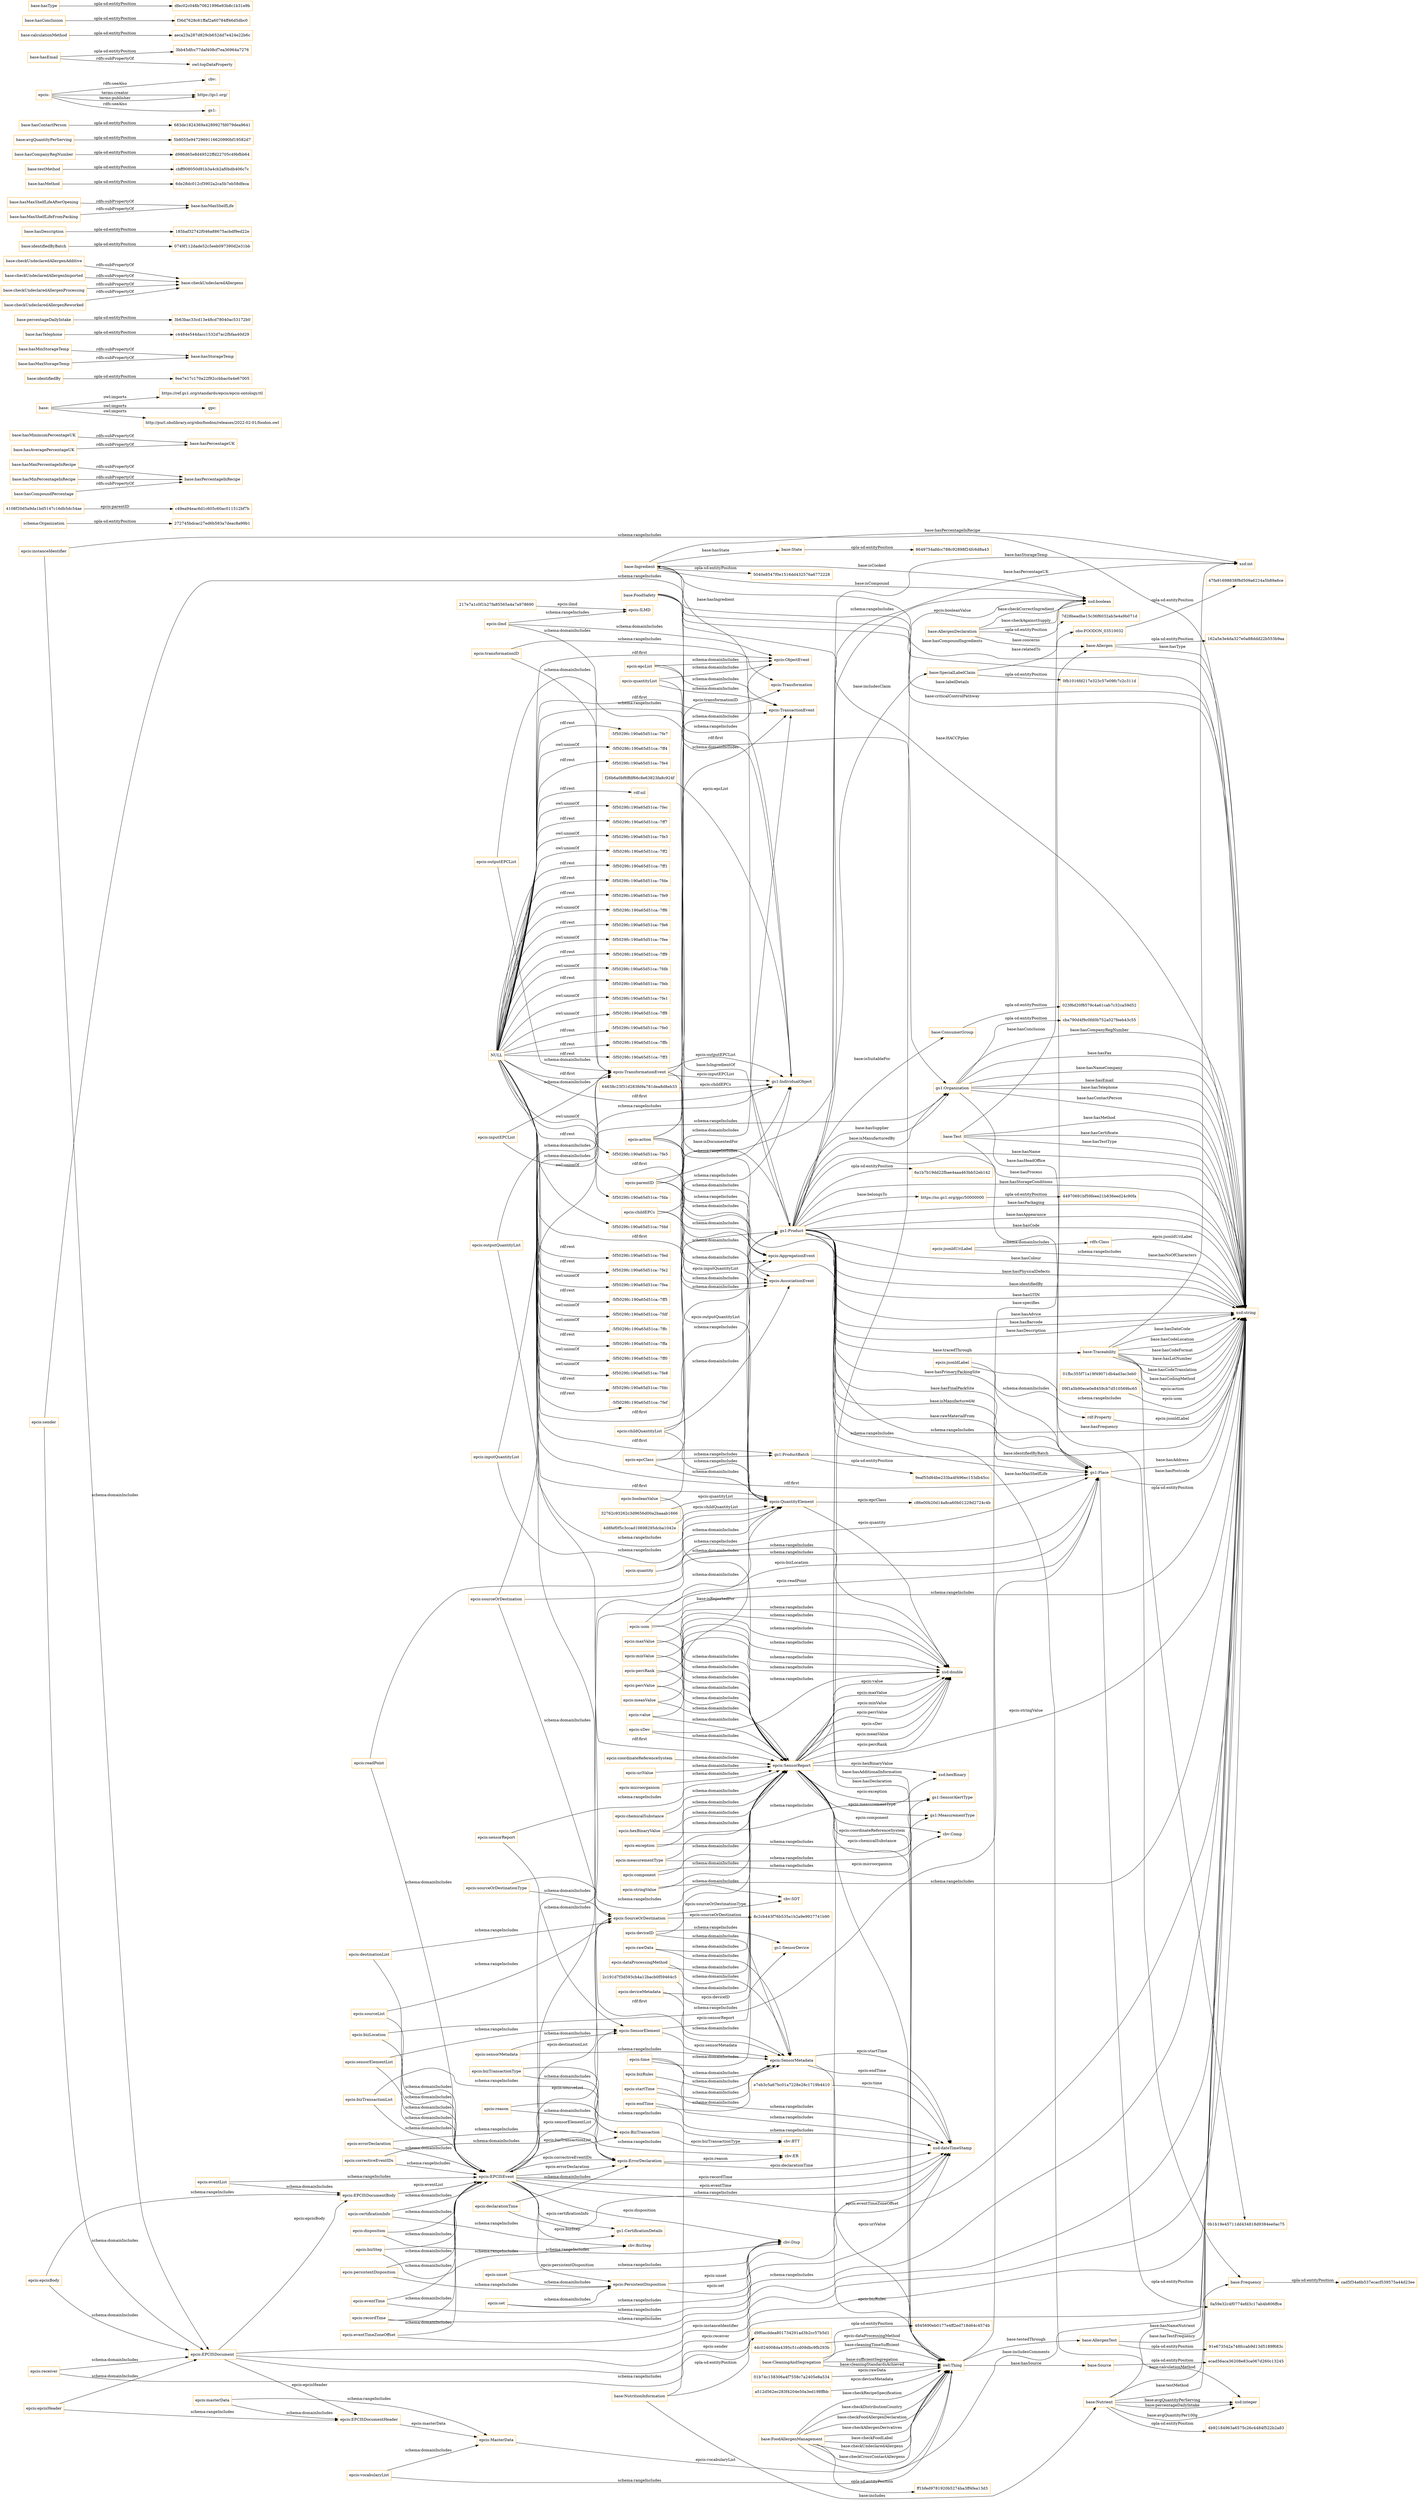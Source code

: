 digraph ar2dtool_diagram { 
rankdir=LR;
size="1501"
node [shape = rectangle, color="orange"]; "base:Test" "base:Ingredient" "base:Frequency" "base:SpecialLabelClaim" "gs1:Product" "gs1:ProductBatch" "base:Traceability" "base:Allergen" "schema:Organization" "base:NutritionInformation" "base:CleaningAndSegregation" "gs1:Place" "base:State" "base:Nutrient" "base:AllergenDeclaration" "base:Source" "base:FoodSafety" "base:FoodAllergenManagement" "base:ConsumerGroup" "gs1:Organization" "base:AllergenTest" "epcis:QuantityElement" "01b74c158306a4f7558c7a2405e8a534" "epcis:AggregationEvent" "32762c93262c3d9656d00a2baaab1666" "epcis:BizTransaction" "217e7a1c0f1b27fa85565a4a7a978690" "epcis:SourceOrDestination" "c49ea94eac6d1c605c60ac011512bf7b" "epcis:ErrorDeclaration" "epcis:MasterData" "epcis:ILMD" "epcis:TransformationEvent" "4108f20d5a9da1bd5147c16db5dc54ae" "epcis:EPCISDocumentHeader" "epcis:EPCISEvent" "c86e00b20d14a8ca60b01229d2724c4b" "f26b6a0bf6ffdf66c8e63823fa8c924f" "epcis:AssociationEvent" "epcis:TransactionEvent" "a512d562ec283f4204e50a3ed198ffbb" "epcis:SensorElement" "epcis:ObjectEvent" "8c2cb443f76b535a1b2a9e9927741b90" "4d8fef0f5c3ccad10698295dcba1042e" "epcis:SensorReport" "4dc024008da4395c51cd09dbc9fb293b" "01fbc355f71a19f49071db4ad3ac3eb0" "e7eb3c5a67bc01a7228e28c1719b4410" "2c191d7f3d593cb4a12bacb0f59464c5" "64638c23f31d283fd9a781dea8d8eb33" "epcis:Transformation" "09f1a5b90ece0e8459cb7d510569bc65" "epcis:EPCISDocument" "epcis:PersistentDisposition" "epcis:SensorMetadata" "epcis:EPCISDocumentBody" ; /*classes style*/
	"epcis:uom" -> "xsd:string" [ label = "schema:rangeIncludes" ];
	"epcis:uom" -> "epcis:QuantityElement" [ label = "schema:domainIncludes" ];
	"epcis:uom" -> "epcis:SensorReport" [ label = "schema:domainIncludes" ];
	"epcis:unset" -> "cbv:Disp" [ label = "schema:rangeIncludes" ];
	"epcis:unset" -> "epcis:PersistentDisposition" [ label = "schema:domainIncludes" ];
	"epcis:sensorMetadata" -> "epcis:SensorMetadata" [ label = "schema:rangeIncludes" ];
	"epcis:sensorMetadata" -> "epcis:SensorElement" [ label = "schema:domainIncludes" ];
	"epcis:epcList" -> "epcis:TransactionEvent" [ label = "schema:domainIncludes" ];
	"epcis:epcList" -> "epcis:ObjectEvent" [ label = "schema:domainIncludes" ];
	"epcis:epcList" -> "gs1:IndividualObject" [ label = "schema:rangeIncludes" ];
	"epcis:sourceOrDestination" -> "gs1:Place" [ label = "schema:rangeIncludes" ];
	"epcis:sourceOrDestination" -> "epcis:SourceOrDestination" [ label = "schema:domainIncludes" ];
	"epcis:sourceOrDestination" -> "gs1:Organization" [ label = "schema:rangeIncludes" ];
	"epcis:eventTime" -> "xsd:dateTimeStamp" [ label = "schema:rangeIncludes" ];
	"epcis:eventTime" -> "epcis:EPCISEvent" [ label = "schema:domainIncludes" ];
	"epcis:quantityList" -> "epcis:ObjectEvent" [ label = "schema:domainIncludes" ];
	"epcis:quantityList" -> "epcis:TransactionEvent" [ label = "schema:domainIncludes" ];
	"epcis:quantityList" -> "epcis:QuantityElement" [ label = "schema:rangeIncludes" ];
	"epcis:receiver" -> "epcis:EPCISDocument" [ label = "schema:domainIncludes" ];
	"epcis:receiver" -> "xsd:string" [ label = "schema:rangeIncludes" ];
	"base:Nutrient" -> "4b92184963a6575c26c4484f522b2a83" [ label = "opla-sd:entityPosition" ];
	"epcis:bizTransactionType" -> "epcis:BizTransaction" [ label = "schema:domainIncludes" ];
	"epcis:bizTransactionType" -> "cbv:BTT" [ label = "schema:rangeIncludes" ];
	"epcis:masterData" -> "epcis:EPCISDocumentHeader" [ label = "schema:domainIncludes" ];
	"epcis:masterData" -> "epcis:MasterData" [ label = "schema:rangeIncludes" ];
	"base:hasMaxPercentageInRecipe" -> "base:hasPercentageInRecipe" [ label = "rdfs:subPropertyOf" ];
	"base:hasMinimumPercentageUK" -> "base:hasPercentageUK" [ label = "rdfs:subPropertyOf" ];
	"base:" -> "https://ref.gs1.org/standards/epcis/epcis-ontology.ttl" [ label = "owl:imports" ];
	"base:" -> "gpc:" [ label = "owl:imports" ];
	"base:" -> "http://purl.obolibrary.org/obo/foodon/releases/2022-02-01/foodon.owl" [ label = "owl:imports" ];
	"epcis:booleanValue" -> "epcis:SensorReport" [ label = "schema:domainIncludes" ];
	"epcis:booleanValue" -> "xsd:boolean" [ label = "schema:rangeIncludes" ];
	"base:identifiedBy" -> "9ee7e17c170a22f92ccbbac0a4e67005" [ label = "opla-sd:entityPosition" ];
	"epcis:quantity" -> "xsd:double" [ label = "schema:rangeIncludes" ];
	"epcis:quantity" -> "epcis:QuantityElement" [ label = "schema:domainIncludes" ];
	"base:hasMinStorageTemp" -> "base:hasStorageTemp" [ label = "rdfs:subPropertyOf" ];
	"base:hasMinPercentageInRecipe" -> "base:hasPercentageInRecipe" [ label = "rdfs:subPropertyOf" ];
	"base:Ingredient" -> "5040e8547f0e1516dd432576a6772228" [ label = "opla-sd:entityPosition" ];
	"epcis:startTime" -> "epcis:SensorMetadata" [ label = "schema:domainIncludes" ];
	"epcis:startTime" -> "xsd:dateTimeStamp" [ label = "schema:rangeIncludes" ];
	"epcis:hexBinaryValue" -> "xsd:hexBinary" [ label = "schema:rangeIncludes" ];
	"epcis:hexBinaryValue" -> "epcis:SensorReport" [ label = "schema:domainIncludes" ];
	"epcis:certificationInfo" -> "gs1:CertificationDetails" [ label = "schema:rangeIncludes" ];
	"epcis:certificationInfo" -> "epcis:EPCISEvent" [ label = "schema:domainIncludes" ];
	"base:FoodAllergenManagement" -> "ff1bfed9781920b5274ba3ff4fea13d3" [ label = "opla-sd:entityPosition" ];
	"epcis:sourceList" -> "epcis:SourceOrDestination" [ label = "schema:rangeIncludes" ];
	"epcis:sourceList" -> "epcis:EPCISEvent" [ label = "schema:domainIncludes" ];
	"epcis:reason" -> "epcis:ErrorDeclaration" [ label = "schema:domainIncludes" ];
	"epcis:reason" -> "cbv:ER" [ label = "schema:rangeIncludes" ];
	"schema:Organization" -> "272745bdcac27ed6b583a7deac8a99b1" [ label = "opla-sd:entityPosition" ];
	"base:hasTelephone" -> "c4484e544dacc1532d7ac2fbfaa40d29" [ label = "opla-sd:entityPosition" ];
	"base:percentageDailyIntake" -> "3b63bac33cd13e48cd78040ac53172b0" [ label = "opla-sd:entityPosition" ];
	"epcis:parentID" -> "epcis:TransactionEvent" [ label = "schema:domainIncludes" ];
	"epcis:parentID" -> "epcis:AssociationEvent" [ label = "schema:domainIncludes" ];
	"epcis:parentID" -> "gs1:IndividualObject" [ label = "schema:rangeIncludes" ];
	"epcis:parentID" -> "gs1:Place" [ label = "schema:rangeIncludes" ];
	"epcis:parentID" -> "epcis:AggregationEvent" [ label = "schema:domainIncludes" ];
	"epcis:uriValue" -> "epcis:SensorReport" [ label = "schema:domainIncludes" ];
	"epcis:recordTime" -> "epcis:EPCISEvent" [ label = "schema:domainIncludes" ];
	"epcis:recordTime" -> "xsd:dateTimeStamp" [ label = "schema:rangeIncludes" ];
	"epcis:deviceID" -> "gs1:SensorDevice" [ label = "schema:rangeIncludes" ];
	"epcis:deviceID" -> "epcis:SensorMetadata" [ label = "schema:domainIncludes" ];
	"epcis:deviceID" -> "epcis:SensorReport" [ label = "schema:domainIncludes" ];
	"epcis:ilmd" -> "epcis:ObjectEvent" [ label = "schema:domainIncludes" ];
	"epcis:ilmd" -> "epcis:ILMD" [ label = "schema:rangeIncludes" ];
	"epcis:ilmd" -> "epcis:TransformationEvent" [ label = "schema:domainIncludes" ];
	"base:checkUndeclaredAllergenAdditive" -> "base:checkUndeclaredAllergens" [ label = "rdfs:subPropertyOf" ];
	"epcis:bizRules" -> "epcis:SensorMetadata" [ label = "schema:domainIncludes" ];
	"epcis:meanValue" -> "epcis:SensorReport" [ label = "schema:domainIncludes" ];
	"epcis:meanValue" -> "xsd:double" [ label = "schema:rangeIncludes" ];
	"epcis:microorganism" -> "epcis:SensorReport" [ label = "schema:domainIncludes" ];
	"epcis:value" -> "epcis:SensorReport" [ label = "schema:domainIncludes" ];
	"epcis:value" -> "xsd:double" [ label = "schema:rangeIncludes" ];
	"epcis:sender" -> "xsd:string" [ label = "schema:rangeIncludes" ];
	"epcis:sender" -> "epcis:EPCISDocument" [ label = "schema:domainIncludes" ];
	"https://ns.gs1.org/gpc/50000000" -> "44970691bf59feee21b836eed24c90fa" [ label = "opla-sd:entityPosition" ];
	"epcis:endTime" -> "epcis:SensorMetadata" [ label = "schema:domainIncludes" ];
	"epcis:endTime" -> "xsd:dateTimeStamp" [ label = "schema:rangeIncludes" ];
	"epcis:sDev" -> "xsd:double" [ label = "schema:rangeIncludes" ];
	"epcis:sDev" -> "epcis:SensorReport" [ label = "schema:domainIncludes" ];
	"epcis:epcisBody" -> "epcis:EPCISDocument" [ label = "schema:domainIncludes" ];
	"epcis:epcisBody" -> "epcis:EPCISDocumentBody" [ label = "schema:rangeIncludes" ];
	"epcis:instanceIdentifier" -> "epcis:EPCISDocument" [ label = "schema:domainIncludes" ];
	"epcis:instanceIdentifier" -> "xsd:string" [ label = "schema:rangeIncludes" ];
	"gs1:Place" -> "0a59e32c4f0774efd3c17ab4b806ffce" [ label = "opla-sd:entityPosition" ];
	"epcis:exception" -> "gs1:SensorAlertType" [ label = "schema:rangeIncludes" ];
	"epcis:exception" -> "epcis:SensorReport" [ label = "schema:domainIncludes" ];
	"epcis:maxValue" -> "xsd:double" [ label = "schema:rangeIncludes" ];
	"epcis:maxValue" -> "epcis:SensorReport" [ label = "schema:domainIncludes" ];
	"base:AllergenTest" -> "91e673542a748fccab9d13d5189f683c" [ label = "opla-sd:entityPosition" ];
	"gs1:ProductBatch" -> "9eaf55d64be233ba4f496ec153db45cc" [ label = "opla-sd:entityPosition" ];
	"epcis:action" -> "xsd:string" [ label = "schema:rangeIncludes" ];
	"epcis:action" -> "epcis:AggregationEvent" [ label = "schema:domainIncludes" ];
	"epcis:action" -> "epcis:AssociationEvent" [ label = "schema:domainIncludes" ];
	"epcis:action" -> "epcis:ObjectEvent" [ label = "schema:domainIncludes" ];
	"epcis:action" -> "epcis:TransactionEvent" [ label = "schema:domainIncludes" ];
	"base:AllergenDeclaration" -> "7d28beadbe15c36f6032ab3e4a9b071d" [ label = "opla-sd:entityPosition" ];
	"epcis:rawData" -> "epcis:SensorReport" [ label = "schema:domainIncludes" ];
	"epcis:rawData" -> "epcis:SensorMetadata" [ label = "schema:domainIncludes" ];
	"epcis:epcClass" -> "epcis:QuantityElement" [ label = "schema:domainIncludes" ];
	"epcis:epcClass" -> "gs1:Product" [ label = "schema:rangeIncludes" ];
	"epcis:epcClass" -> "gs1:ProductBatch" [ label = "schema:rangeIncludes" ];
	"epcis:eventTimeZoneOffset" -> "xsd:string" [ label = "schema:rangeIncludes" ];
	"epcis:eventTimeZoneOffset" -> "epcis:EPCISEvent" [ label = "schema:domainIncludes" ];
	"base:identifiedByBatch" -> "0749f112dade52c5eeb097390d2e31bb" [ label = "opla-sd:entityPosition" ];
	"epcis:persistentDisposition" -> "epcis:EPCISEvent" [ label = "schema:domainIncludes" ];
	"epcis:persistentDisposition" -> "epcis:PersistentDisposition" [ label = "schema:rangeIncludes" ];
	"base:hasDescription" -> "185baf32742f046a88675acbdf9ed22e" [ label = "opla-sd:entityPosition" ];
	"base:hasMaxShelfLifeAfterOpening" -> "base:hasMaxShelfLife" [ label = "rdfs:subPropertyOf" ];
	"epcis:jsonldLabel" -> "rdf:Property" [ label = "schema:domainIncludes" ];
	"epcis:jsonldLabel" -> "xsd:string" [ label = "schema:rangeIncludes" ];
	"epcis:dataProcessingMethod" -> "epcis:SensorReport" [ label = "schema:domainIncludes" ];
	"epcis:dataProcessingMethod" -> "epcis:SensorMetadata" [ label = "schema:domainIncludes" ];
	"base:hasMaxStorageTemp" -> "base:hasStorageTemp" [ label = "rdfs:subPropertyOf" ];
	"epcis:transformationID" -> "epcis:Transformation" [ label = "schema:rangeIncludes" ];
	"epcis:transformationID" -> "epcis:TransformationEvent" [ label = "schema:domainIncludes" ];
	"epcis:epcisHeader" -> "epcis:EPCISDocumentHeader" [ label = "schema:rangeIncludes" ];
	"epcis:epcisHeader" -> "epcis:EPCISDocument" [ label = "schema:domainIncludes" ];
	"epcis:errorDeclaration" -> "epcis:EPCISEvent" [ label = "schema:domainIncludes" ];
	"epcis:errorDeclaration" -> "epcis:ErrorDeclaration" [ label = "schema:rangeIncludes" ];
	"epcis:inputEPCList" -> "gs1:IndividualObject" [ label = "schema:rangeIncludes" ];
	"epcis:inputEPCList" -> "epcis:TransformationEvent" [ label = "schema:domainIncludes" ];
	"base:hasMethod" -> "6de28dc012cf3902a2ca5b7eb58dfeca" [ label = "opla-sd:entityPosition" ];
	"epcis:component" -> "epcis:SensorReport" [ label = "schema:domainIncludes" ];
	"epcis:component" -> "cbv:Comp" [ label = "schema:rangeIncludes" ];
	"epcis:set" -> "epcis:PersistentDisposition" [ label = "schema:domainIncludes" ];
	"epcis:set" -> "cbv:Disp" [ label = "schema:rangeIncludes" ];
	"epcis:outputQuantityList" -> "epcis:TransformationEvent" [ label = "schema:domainIncludes" ];
	"epcis:outputQuantityList" -> "epcis:QuantityElement" [ label = "schema:rangeIncludes" ];
	"epcis:destinationList" -> "epcis:EPCISEvent" [ label = "schema:domainIncludes" ];
	"epcis:destinationList" -> "epcis:SourceOrDestination" [ label = "schema:rangeIncludes" ];
	"base:hasCompoundPercentage" -> "base:hasPercentageInRecipe" [ label = "rdfs:subPropertyOf" ];
	"epcis:deviceMetadata" -> "epcis:SensorReport" [ label = "schema:domainIncludes" ];
	"epcis:deviceMetadata" -> "epcis:SensorMetadata" [ label = "schema:domainIncludes" ];
	"gs1:Organization" -> "cba790d4f9c0fd0b752a027feeb43c55" [ label = "opla-sd:entityPosition" ];
	"epcis:chemicalSubstance" -> "epcis:SensorReport" [ label = "schema:domainIncludes" ];
	"epcis:sourceOrDestinationType" -> "epcis:SourceOrDestination" [ label = "schema:domainIncludes" ];
	"epcis:sourceOrDestinationType" -> "cbv:SDT" [ label = "schema:rangeIncludes" ];
	"epcis:measurementType" -> "gs1:MeasurementType" [ label = "schema:rangeIncludes" ];
	"epcis:measurementType" -> "epcis:SensorReport" [ label = "schema:domainIncludes" ];
	"epcis:bizLocation" -> "epcis:EPCISEvent" [ label = "schema:domainIncludes" ];
	"epcis:bizLocation" -> "gs1:Place" [ label = "schema:rangeIncludes" ];
	"epcis:outputEPCList" -> "epcis:TransformationEvent" [ label = "schema:domainIncludes" ];
	"epcis:outputEPCList" -> "gs1:IndividualObject" [ label = "schema:rangeIncludes" ];
	"epcis:stringValue" -> "epcis:SensorReport" [ label = "schema:domainIncludes" ];
	"epcis:stringValue" -> "xsd:string" [ label = "schema:rangeIncludes" ];
	"epcis:jsonldUriLabel" -> "xsd:string" [ label = "schema:rangeIncludes" ];
	"epcis:jsonldUriLabel" -> "rdfs:Class" [ label = "schema:domainIncludes" ];
	"base:ConsumerGroup" -> "023f6d20f8579c4a61cab7c32ca59d52" [ label = "opla-sd:entityPosition" ];
	"epcis:bizTransactionList" -> "epcis:BizTransaction" [ label = "schema:rangeIncludes" ];
	"epcis:bizTransactionList" -> "epcis:EPCISEvent" [ label = "schema:domainIncludes" ];
	"base:CleaningAndSegregation" -> "4845690eb0177e4ff2ed718d64c4574b" [ label = "opla-sd:entityPosition" ];
	"base:Traceability" -> "0b1b19e45711dd434818d9384ee0ac75" [ label = "opla-sd:entityPosition" ];
	"base:Allergen" -> "162a5e3e4da327e0a88ddd22b553b9aa" [ label = "opla-sd:entityPosition" ];
	"base:Source" -> "ecad56aca36208e83ca067d260c13245" [ label = "opla-sd:entityPosition" ];
	"base:checkUndeclaredAllergenImported" -> "base:checkUndeclaredAllergens" [ label = "rdfs:subPropertyOf" ];
	"epcis:minValue" -> "epcis:SensorReport" [ label = "schema:domainIncludes" ];
	"epcis:minValue" -> "xsd:double" [ label = "schema:rangeIncludes" ];
	"epcis:disposition" -> "cbv:Disp" [ label = "schema:rangeIncludes" ];
	"epcis:disposition" -> "epcis:EPCISEvent" [ label = "schema:domainIncludes" ];
	"base:testMethod" -> "cbff908050d91b3a4cb2af0bdb406c7c" [ label = "opla-sd:entityPosition" ];
	"epcis:sensorElementList" -> "epcis:SensorElement" [ label = "schema:rangeIncludes" ];
	"epcis:sensorElementList" -> "epcis:EPCISEvent" [ label = "schema:domainIncludes" ];
	"base:hasCompanyRegNumber" -> "d986d65e8d49522ffd22705c49bfbb64" [ label = "opla-sd:entityPosition" ];
	"epcis:time" -> "xsd:dateTimeStamp" [ label = "schema:rangeIncludes" ];
	"epcis:time" -> "epcis:SensorReport" [ label = "schema:domainIncludes" ];
	"epcis:time" -> "epcis:SensorMetadata" [ label = "schema:domainIncludes" ];
	"base:avgQuantityPerServing" -> "5b8055e9472969116620990bf19582d7" [ label = "opla-sd:entityPosition" ];
	"base:State" -> "8649754afdcc788c92898f24fc6d8a43" [ label = "opla-sd:entityPosition" ];
	"base:SpecialLabelClaim" -> "0fb1016fd217e323c57e09fc7c2c311d" [ label = "opla-sd:entityPosition" ];
	"base:checkUndeclaredAllergenProcessing" -> "base:checkUndeclaredAllergens" [ label = "rdfs:subPropertyOf" ];
	"base:hasContactPerson" -> "683de1824369a4289927fd079dea9641" [ label = "opla-sd:entityPosition" ];
	"epcis:inputQuantityList" -> "epcis:QuantityElement" [ label = "schema:rangeIncludes" ];
	"epcis:inputQuantityList" -> "epcis:TransformationEvent" [ label = "schema:domainIncludes" ];
	"NULL" -> "gs1:IndividualObject" [ label = "rdf:first" ];
	"NULL" -> "-5f5029fc:190a65d51ca:-7fe5" [ label = "owl:unionOf" ];
	"NULL" -> "gs1:Organization" [ label = "rdf:first" ];
	"NULL" -> "epcis:TransformationEvent" [ label = "rdf:first" ];
	"NULL" -> "-5f5029fc:190a65d51ca:-7fda" [ label = "rdf:rest" ];
	"NULL" -> "epcis:QuantityElement" [ label = "rdf:first" ];
	"NULL" -> "-5f5029fc:190a65d51ca:-7fdd" [ label = "owl:unionOf" ];
	"NULL" -> "-5f5029fc:190a65d51ca:-7fed" [ label = "rdf:rest" ];
	"NULL" -> "-5f5029fc:190a65d51ca:-7fe2" [ label = "rdf:rest" ];
	"NULL" -> "-5f5029fc:190a65d51ca:-7fea" [ label = "owl:unionOf" ];
	"NULL" -> "-5f5029fc:190a65d51ca:-7ff5" [ label = "rdf:rest" ];
	"NULL" -> "-5f5029fc:190a65d51ca:-7fdf" [ label = "owl:unionOf" ];
	"NULL" -> "-5f5029fc:190a65d51ca:-7ffc" [ label = "owl:unionOf" ];
	"NULL" -> "-5f5029fc:190a65d51ca:-7ffa" [ label = "rdf:rest" ];
	"NULL" -> "-5f5029fc:190a65d51ca:-7ff0" [ label = "owl:unionOf" ];
	"NULL" -> "-5f5029fc:190a65d51ca:-7fe8" [ label = "owl:unionOf" ];
	"NULL" -> "-5f5029fc:190a65d51ca:-7fdc" [ label = "rdf:rest" ];
	"NULL" -> "-5f5029fc:190a65d51ca:-7fef" [ label = "rdf:rest" ];
	"NULL" -> "epcis:ObjectEvent" [ label = "rdf:first" ];
	"NULL" -> "-5f5029fc:190a65d51ca:-7fe7" [ label = "rdf:rest" ];
	"NULL" -> "epcis:SensorReport" [ label = "rdf:first" ];
	"NULL" -> "-5f5029fc:190a65d51ca:-7ff4" [ label = "owl:unionOf" ];
	"NULL" -> "-5f5029fc:190a65d51ca:-7fe4" [ label = "rdf:rest" ];
	"NULL" -> "rdf:nil" [ label = "rdf:rest" ];
	"NULL" -> "gs1:Place" [ label = "rdf:first" ];
	"NULL" -> "-5f5029fc:190a65d51ca:-7fec" [ label = "owl:unionOf" ];
	"NULL" -> "-5f5029fc:190a65d51ca:-7ff7" [ label = "rdf:rest" ];
	"NULL" -> "-5f5029fc:190a65d51ca:-7fe3" [ label = "owl:unionOf" ];
	"NULL" -> "-5f5029fc:190a65d51ca:-7ff2" [ label = "owl:unionOf" ];
	"NULL" -> "epcis:TransactionEvent" [ label = "rdf:first" ];
	"NULL" -> "-5f5029fc:190a65d51ca:-7ff1" [ label = "rdf:rest" ];
	"NULL" -> "gs1:Product" [ label = "rdf:first" ];
	"NULL" -> "-5f5029fc:190a65d51ca:-7fde" [ label = "rdf:rest" ];
	"NULL" -> "epcis:SensorMetadata" [ label = "rdf:first" ];
	"NULL" -> "-5f5029fc:190a65d51ca:-7fe9" [ label = "rdf:rest" ];
	"NULL" -> "gs1:ProductBatch" [ label = "rdf:first" ];
	"NULL" -> "epcis:AggregationEvent" [ label = "rdf:first" ];
	"NULL" -> "-5f5029fc:190a65d51ca:-7ff6" [ label = "owl:unionOf" ];
	"NULL" -> "-5f5029fc:190a65d51ca:-7fe6" [ label = "rdf:rest" ];
	"NULL" -> "-5f5029fc:190a65d51ca:-7fee" [ label = "owl:unionOf" ];
	"NULL" -> "-5f5029fc:190a65d51ca:-7ff9" [ label = "rdf:rest" ];
	"NULL" -> "-5f5029fc:190a65d51ca:-7fdb" [ label = "owl:unionOf" ];
	"NULL" -> "-5f5029fc:190a65d51ca:-7feb" [ label = "rdf:rest" ];
	"NULL" -> "epcis:AssociationEvent" [ label = "rdf:first" ];
	"NULL" -> "-5f5029fc:190a65d51ca:-7fe1" [ label = "owl:unionOf" ];
	"NULL" -> "-5f5029fc:190a65d51ca:-7ff8" [ label = "owl:unionOf" ];
	"NULL" -> "-5f5029fc:190a65d51ca:-7fe0" [ label = "rdf:rest" ];
	"NULL" -> "-5f5029fc:190a65d51ca:-7ffb" [ label = "rdf:rest" ];
	"NULL" -> "-5f5029fc:190a65d51ca:-7ff3" [ label = "rdf:rest" ];
	"epcis:" -> "cbv:" [ label = "rdfs:seeAlso" ];
	"epcis:" -> "https://gs1.org/" [ label = "terms:creator" ];
	"epcis:" -> "gs1:" [ label = "rdfs:seeAlso" ];
	"epcis:" -> "https://gs1.org/" [ label = "terms:publisher" ];
	"epcis:correctiveEventIDs" -> "epcis:ErrorDeclaration" [ label = "schema:domainIncludes" ];
	"epcis:correctiveEventIDs" -> "epcis:EPCISEvent" [ label = "schema:rangeIncludes" ];
	"epcis:readPoint" -> "gs1:Place" [ label = "schema:rangeIncludes" ];
	"epcis:readPoint" -> "epcis:EPCISEvent" [ label = "schema:domainIncludes" ];
	"obo:FOODON_03510032" -> "47fa91698838f8d509a6224a5b89a6ce" [ label = "opla-sd:entityPosition" ];
	"base:hasAveragePercentageUK" -> "base:hasPercentageUK" [ label = "rdfs:subPropertyOf" ];
	"gs1:Product" -> "6a1b7b19dd22fbae4aaa463bb52eb142" [ label = "opla-sd:entityPosition" ];
	"base:Frequency" -> "cad5f34a6b537ecacf539575a44d23ee" [ label = "opla-sd:entityPosition" ];
	"epcis:coordinateReferenceSystem" -> "epcis:SensorReport" [ label = "schema:domainIncludes" ];
	"base:checkUndeclaredAllergenReworked" -> "base:checkUndeclaredAllergens" [ label = "rdfs:subPropertyOf" ];
	"base:hasEmail" -> "3bb45dfcc77daf408cf7ea36964a7276" [ label = "opla-sd:entityPosition" ];
	"base:hasEmail" -> "owl:topDataProperty" [ label = "rdfs:subPropertyOf" ];
	"base:calculationMethod" -> "aeca23a287d829cb652dd7e424e22b6c" [ label = "opla-sd:entityPosition" ];
	"base:hasConclusion" -> "f36d7628c61ffaf2a60784ff46d5dbc0" [ label = "opla-sd:entityPosition" ];
	"epcis:percRank" -> "xsd:double" [ label = "schema:rangeIncludes" ];
	"epcis:percRank" -> "epcis:SensorReport" [ label = "schema:domainIncludes" ];
	"epcis:percValue" -> "xsd:double" [ label = "schema:rangeIncludes" ];
	"epcis:percValue" -> "epcis:SensorReport" [ label = "schema:domainIncludes" ];
	"epcis:eventList" -> "epcis:EPCISEvent" [ label = "schema:rangeIncludes" ];
	"epcis:eventList" -> "epcis:EPCISDocumentBody" [ label = "schema:domainIncludes" ];
	"base:NutritionInformation" -> "d9f0acddea801734291ad3b2cc57b5d1" [ label = "opla-sd:entityPosition" ];
	"epcis:declarationTime" -> "epcis:ErrorDeclaration" [ label = "schema:domainIncludes" ];
	"epcis:declarationTime" -> "xsd:dateTimeStamp" [ label = "schema:rangeIncludes" ];
	"base:hasType" -> "dfec02c048b70621996e93b8c1b31e9b" [ label = "opla-sd:entityPosition" ];
	"epcis:bizStep" -> "epcis:EPCISEvent" [ label = "schema:domainIncludes" ];
	"epcis:bizStep" -> "cbv:BizStep" [ label = "schema:rangeIncludes" ];
	"epcis:childQuantityList" -> "epcis:AggregationEvent" [ label = "schema:domainIncludes" ];
	"epcis:childQuantityList" -> "epcis:QuantityElement" [ label = "schema:rangeIncludes" ];
	"epcis:childQuantityList" -> "epcis:AssociationEvent" [ label = "schema:domainIncludes" ];
	"epcis:sensorReport" -> "epcis:SensorElement" [ label = "schema:domainIncludes" ];
	"epcis:sensorReport" -> "epcis:SensorReport" [ label = "schema:rangeIncludes" ];
	"epcis:vocabularyList" -> "epcis:MasterData" [ label = "schema:domainIncludes" ];
	"epcis:vocabularyList" -> "owl:Thing" [ label = "schema:rangeIncludes" ];
	"epcis:childEPCs" -> "gs1:IndividualObject" [ label = "schema:rangeIncludes" ];
	"epcis:childEPCs" -> "epcis:AggregationEvent" [ label = "schema:domainIncludes" ];
	"epcis:childEPCs" -> "epcis:AssociationEvent" [ label = "schema:domainIncludes" ];
	"base:hasMaxShelfLifeFromPacking" -> "base:hasMaxShelfLife" [ label = "rdfs:subPropertyOf" ];
	"4108f20d5a9da1bd5147c16db5dc54ae" -> "c49ea94eac6d1c605c60ac011512bf7b" [ label = "epcis:parentID" ];
	"base:Nutrient" -> "xsd:integer" [ label = "base:avgQuantityPer100g" ];
	"gs1:Product" -> "base:ConsumerGroup" [ label = "base:isSuitableFor" ];
	"epcis:SensorReport" -> "xsd:double" [ label = "epcis:percValue" ];
	"gs1:Product" -> "xsd:string" [ label = "base:hasName" ];
	"owl:Thing" -> "base:AllergenTest" [ label = "base:testedThrough" ];
	"base:FoodAllergenManagement" -> "owl:Thing" [ label = "base:checkRecipeSpecification" ];
	"epcis:TransformationEvent" -> "gs1:IndividualObject" [ label = "epcis:outputEPCList" ];
	"epcis:SensorReport" -> "gs1:SensorAlertType" [ label = "epcis:exception" ];
	"gs1:Product" -> "gs1:Place" [ label = "base:isManufacturedAt" ];
	"epcis:EPCISDocument" -> "epcis:EPCISDocumentHeader" [ label = "epcis:epcisHeader" ];
	"epcis:EPCISEvent" -> "xsd:dateTimeStamp" [ label = "epcis:recordTime" ];
	"epcis:TransformationEvent" -> "epcis:Transformation" [ label = "epcis:transformationID" ];
	"rdf:Property" -> "xsd:string" [ label = "epcis:jsonldLabel" ];
	"base:NutritionInformation" -> "gs1:Product" [ label = "base:isReportedFor" ];
	"epcis:PersistentDisposition" -> "cbv:Disp" [ label = "epcis:unset" ];
	"base:CleaningAndSegregation" -> "owl:Thing" [ label = "base:cleaningStandardsAchieved" ];
	"gs1:Product" -> "base:Traceability" [ label = "base:tracedThrough" ];
	"base:Traceability" -> "xsd:string" [ label = "base:hasCodeLocation" ];
	"epcis:SensorReport" -> "xsd:string" [ label = "epcis:stringValue" ];
	"epcis:SensorReport" -> "xsd:double" [ label = "epcis:sDev" ];
	"base:CleaningAndSegregation" -> "owl:Thing" [ label = "base:cleaningTimeSufficient" ];
	"gs1:Product" -> "gs1:Organization" [ label = "base:isManufacturedBy" ];
	"gs1:Organization" -> "xsd:string" [ label = "base:hasCompanyRegNumber" ];
	"base:Traceability" -> "xsd:int" [ label = "base:hasNoOfCharacters" ];
	"base:Test" -> "xsd:string" [ label = "base:hasMethod" ];
	"epcis:EPCISEvent" -> "gs1:Place" [ label = "epcis:bizLocation" ];
	"epcis:SensorReport" -> "xsd:double" [ label = "epcis:meanValue" ];
	"base:FoodAllergenManagement" -> "owl:Thing" [ label = "base:checkDistributionCountry" ];
	"epcis:EPCISEvent" -> "epcis:SourceOrDestination" [ label = "epcis:destinationList" ];
	"epcis:SensorReport" -> "owl:Thing" [ label = "epcis:coordinateReferenceSystem" ];
	"base:FoodSafety" -> "xsd:string" [ label = "base:labelDetails" ];
	"epcis:QuantityElement" -> "xsd:double" [ label = "epcis:quantity" ];
	"epcis:PersistentDisposition" -> "cbv:Disp" [ label = "epcis:set" ];
	"base:Nutrient" -> "xsd:string" [ label = "base:calculationMethod" ];
	"gs1:Organization" -> "xsd:string" [ label = "base:hasFax" ];
	"base:Test" -> "xsd:string" [ label = "base:hasCertificate" ];
	"epcis:EPCISDocument" -> "xsd:string" [ label = "epcis:instanceIdentifier" ];
	"epcis:EPCISEvent" -> "gs1:Place" [ label = "epcis:readPoint" ];
	"epcis:SensorElement" -> "epcis:SensorMetadata" [ label = "epcis:sensorMetadata" ];
	"epcis:EPCISEvent" -> "xsd:string" [ label = "epcis:eventTimeZoneOffset" ];
	"epcis:SensorElement" -> "epcis:SensorReport" [ label = "epcis:sensorReport" ];
	"epcis:EPCISDocumentHeader" -> "epcis:MasterData" [ label = "epcis:masterData" ];
	"base:CleaningAndSegregation" -> "owl:Thing" [ label = "base:sufficientSegregation" ];
	"gs1:Product" -> "xsd:string" [ label = "base:hasProcess" ];
	"base:AllergenDeclaration" -> "xsd:boolean" [ label = "base:checkCorrectIngredient" ];
	"base:NutritionInformation" -> "base:Nutrient" [ label = "base:includes" ];
	"epcis:EPCISDocument" -> "epcis:EPCISDocumentBody" [ label = "epcis:epcisBody" ];
	"base:Ingredient" -> "xsd:string" [ label = "base:hasCompoundIngredients" ];
	"epcis:SensorMetadata" -> "xsd:dateTimeStamp" [ label = "epcis:startTime" ];
	"rdfs:Class" -> "xsd:string" [ label = "epcis:jsonldUriLabel" ];
	"epcis:MasterData" -> "owl:Thing" [ label = "epcis:vocabularyList" ];
	"gs1:Product" -> "gs1:Place" [ label = "base:rawMaterialFrom" ];
	"gs1:Product" -> "xsd:string" [ label = "base:hasStorageConditions" ];
	"gs1:Product" -> "xsd:integer" [ label = "base:hasMaxShelfLife" ];
	"epcis:BizTransaction" -> "cbv:BTT" [ label = "epcis:bizTransactionType" ];
	"base:Traceability" -> "xsd:string" [ label = "base:hasCodeFormat" ];
	"base:Nutrient" -> "xsd:integer" [ label = "base:avgQuantityPerServing" ];
	"gs1:Product" -> "xsd:int" [ label = "base:hasStorageTemp" ];
	"epcis:EPCISEvent" -> "xsd:dateTimeStamp" [ label = "epcis:eventTime" ];
	"epcis:QuantityElement" -> "c86e00b20d14a8ca60b01229d2724c4b" [ label = "epcis:epcClass" ];
	"base:AllergenDeclaration" -> "base:Allergen" [ label = "base:concerns" ];
	"epcis:EPCISEvent" -> "cbv:Disp" [ label = "epcis:disposition" ];
	"epcis:EPCISDocument" -> "xsd:string" [ label = "epcis:receiver" ];
	"gs1:Product" -> "xsd:string" [ label = "base:hasPackaging" ];
	"base:Allergen" -> "xsd:string" [ label = "base:hasType" ];
	"base:AllergenTest" -> "base:Frequency" [ label = "base:hasTestFrequency" ];
	"base:FoodAllergenManagement" -> "owl:Thing" [ label = "base:checkFoodAllergenDeclaration" ];
	"base:FoodAllergenManagement" -> "owl:Thing" [ label = "base:checkAllergenDerivatives" ];
	"base:Ingredient" -> "gs1:Product" [ label = "base:IsIngredientOf" ];
	"epcis:SensorReport" -> "xsd:double" [ label = "epcis:percRank" ];
	"217e7a1c0f1b27fa85565a4a7a978690" -> "epcis:ILMD" [ label = "epcis:ilmd" ];
	"owl:Thing" -> "base:Allergen" [ label = "base:specifies" ];
	"epcis:SourceOrDestination" -> "8c2cb443f76b535a1b2a9e9927741b90" [ label = "epcis:sourceOrDestination" ];
	"epcis:SensorReport" -> "owl:Thing" [ label = "epcis:chemicalSubstance" ];
	"base:Ingredient" -> "xsd:boolean" [ label = "base:isCompound" ];
	"epcis:SensorReport" -> "xsd:hexBinary" [ label = "epcis:hexBinaryValue" ];
	"base:Nutrient" -> "xsd:integer" [ label = "base:percentageDailyIntake" ];
	"gs1:Product" -> "xsd:string" [ label = "base:hasAppearance" ];
	"gs1:Organization" -> "xsd:string" [ label = "base:hasNameCompany" ];
	"gs1:Organization" -> "xsd:string" [ label = "base:hasEmail" ];
	"gs1:Organization" -> "xsd:string" [ label = "base:hasTelephone" ];
	"base:Ingredient" -> "xsd:int" [ label = "base:hasPercentageInRecipe" ];
	"epcis:SensorReport" -> "xsd:boolean" [ label = "epcis:booleanValue" ];
	"epcis:TransformationEvent" -> "epcis:QuantityElement" [ label = "epcis:inputQuantityList" ];
	"base:FoodSafety" -> "xsd:string" [ label = "base:criticalControlPathway" ];
	"epcis:EPCISDocumentBody" -> "epcis:EPCISEvent" [ label = "epcis:eventList" ];
	"base:Ingredient" -> "xsd:boolean" [ label = "base:isCooked" ];
	"base:Test" -> "xsd:boolean" [ label = "base:hasConclusion" ];
	"gs1:Product" -> "owl:Thing" [ label = "base:hasDeclaration" ];
	"gs1:Product" -> "gs1:Place" [ label = "base:hasPrimaryPackingSite" ];
	"gs1:Product" -> "xsd:string" [ label = "base:hasCode" ];
	"epcis:TransformationEvent" -> "epcis:QuantityElement" [ label = "epcis:outputQuantityList" ];
	"2c191d7f3d593cb4a12bacb0f59464c5" -> "gs1:SensorDevice" [ label = "epcis:deviceID" ];
	"a512d562ec283f4204e50a3ed198ffbb" -> "owl:Thing" [ label = "epcis:deviceMetadata" ];
	"base:FoodAllergenManagement" -> "owl:Thing" [ label = "base:checkFoodLabel" ];
	"base:Traceability" -> "xsd:string" [ label = "base:hasLotNumber" ];
	"base:Ingredient" -> "base:State" [ label = "base:hasState" ];
	"gs1:Product" -> "owl:Thing" [ label = "base:hasAdditionalInformation" ];
	"01fbc355f71a19f49071db4ad3ac3eb0" -> "xsd:string" [ label = "epcis:action" ];
	"base:FoodAllergenManagement" -> "xsd:string" [ label = "base:includesComments" ];
	"01b74c158306a4f7558c7a2405e8a534" -> "owl:Thing" [ label = "epcis:rawData" ];
	"gs1:Product" -> "xsd:string" [ label = "base:hasColour" ];
	"epcis:TransformationEvent" -> "gs1:IndividualObject" [ label = "epcis:inputEPCList" ];
	"owl:Thing" -> "base:Source" [ label = "base:hasSource" ];
	"epcis:SensorReport" -> "xsd:double" [ label = "epcis:value" ];
	"epcis:EPCISEvent" -> "epcis:SourceOrDestination" [ label = "epcis:sourceList" ];
	"epcis:EPCISEvent" -> "cbv:BizStep" [ label = "epcis:bizStep" ];
	"epcis:EPCISEvent" -> "gs1:CertificationDetails" [ label = "epcis:certificationInfo" ];
	"epcis:ErrorDeclaration" -> "epcis:EPCISEvent" [ label = "epcis:correctiveEventIDs" ];
	"epcis:ErrorDeclaration" -> "cbv:ER" [ label = "epcis:reason" ];
	"epcis:SensorReport" -> "owl:Thing" [ label = "epcis:microorganism" ];
	"base:Nutrient" -> "xsd:string" [ label = "base:testMethod" ];
	"base:FoodSafety" -> "gs1:Product" [ label = "base:isDocumentedFor" ];
	"gs1:Organization" -> "xsd:string" [ label = "base:hasContactPerson" ];
	"epcis:SensorReport" -> "owl:Thing" [ label = "epcis:uriValue" ];
	"epcis:SensorReport" -> "cbv:Comp" [ label = "epcis:component" ];
	"gs1:Product" -> "xsd:string" [ label = "base:hasPhysicalDefects" ];
	"base:SpecialLabelClaim" -> "obo:FOODON_03510032" [ label = "base:relatedTo" ];
	"base:Test" -> "base:Frequency" [ label = "base:hasFrequency" ];
	"gs1:Organization" -> "gs1:Place" [ label = "base:hasHeadOffice" ];
	"64638c23f31d283fd9a781dea8d8eb33" -> "gs1:IndividualObject" [ label = "epcis:childEPCs" ];
	"base:Traceability" -> "xsd:string" [ label = "base:hasCodeTranslation" ];
	"gs1:Place" -> "xsd:string" [ label = "base:hasAddress" ];
	"gs1:Product" -> "xsd:string" [ label = "base:identifiedBy" ];
	"32762c93262c3d9656d00a2baaab1666" -> "epcis:QuantityElement" [ label = "epcis:quantityList" ];
	"gs1:Product" -> "xsd:string" [ label = "base:hasGTIN" ];
	"gs1:Product" -> "gs1:Organization" [ label = "base:hasSupplier" ];
	"gs1:Product" -> "xsd:int" [ label = "base:hasPercentageUK" ];
	"base:FoodSafety" -> "xsd:string" [ label = "base:HACCPplan" ];
	"4dc024008da4395c51cd09dbc9fb293b" -> "owl:Thing" [ label = "epcis:dataProcessingMethod" ];
	"gs1:Place" -> "xsd:string" [ label = "base:hasPostcode" ];
	"epcis:EPCISEvent" -> "epcis:ErrorDeclaration" [ label = "epcis:errorDeclaration" ];
	"epcis:SourceOrDestination" -> "cbv:SDT" [ label = "epcis:sourceOrDestinationType" ];
	"epcis:SensorReport" -> "gs1:MeasurementType" [ label = "epcis:measurementType" ];
	"gs1:Product" -> "xsd:string" [ label = "base:hasAdvice" ];
	"e7eb3c5a67bc01a7228e28c1719b4410" -> "xsd:dateTimeStamp" [ label = "epcis:time" ];
	"base:AllergenDeclaration" -> "xsd:boolean" [ label = "base:checkAgainstSupply" ];
	"09f1a5b90ece0e8459cb7d510569bc65" -> "xsd:string" [ label = "epcis:uom" ];
	"epcis:EPCISEvent" -> "epcis:PersistentDisposition" [ label = "epcis:persistentDisposition" ];
	"epcis:ErrorDeclaration" -> "xsd:dateTimeStamp" [ label = "epcis:declarationTime" ];
	"epcis:SensorReport" -> "xsd:double" [ label = "epcis:maxValue" ];
	"gs1:Product" -> "base:SpecialLabelClaim" [ label = "base:includesClaim" ];
	"f26b6a0bf6ffdf66c8e63823fa8c924f" -> "gs1:IndividualObject" [ label = "epcis:epcList" ];
	"base:Traceability" -> "xsd:string" [ label = "base:hasCodingMethod" ];
	"base:Nutrient" -> "xsd:string" [ label = "base:hasNameNutrient" ];
	"gs1:Product" -> "xsd:string" [ label = "base:hasBarcode" ];
	"epcis:EPCISEvent" -> "epcis:SensorElement" [ label = "epcis:sensorElementList" ];
	"base:FoodAllergenManagement" -> "owl:Thing" [ label = "base:checkUndeclaredAllergens" ];
	"epcis:SensorMetadata" -> "xsd:dateTimeStamp" [ label = "epcis:endTime" ];
	"gs1:Product" -> "xsd:string" [ label = "base:hasDescription" ];
	"epcis:EPCISDocument" -> "xsd:string" [ label = "epcis:sender" ];
	"gs1:Product" -> "gs1:Place" [ label = "base:hasFinalPackSite" ];
	"epcis:SensorReport" -> "xsd:double" [ label = "epcis:minValue" ];
	"4d8fef0f5c3ccad10698295dcba1042e" -> "epcis:QuantityElement" [ label = "epcis:childQuantityList" ];
	"gs1:Product" -> "base:Ingredient" [ label = "base:hasIngredient" ];
	"gs1:ProductBatch" -> "xsd:string" [ label = "base:identifiedByBatch" ];
	"base:Traceability" -> "xsd:string" [ label = "base:hasDateCode" ];
	"base:FoodAllergenManagement" -> "owl:Thing" [ label = "base:checkCrossContactAllergens" ];
	"base:Test" -> "xsd:string" [ label = "base:hasTestType" ];
	"epcis:EPCISEvent" -> "epcis:BizTransaction" [ label = "epcis:bizTransactionList" ];
	"epcis:SensorMetadata" -> "owl:Thing" [ label = "epcis:bizRules" ];
	"gs1:Product" -> "https://ns.gs1.org/gpc/50000000" [ label = "base:belongsTo" ];

}
